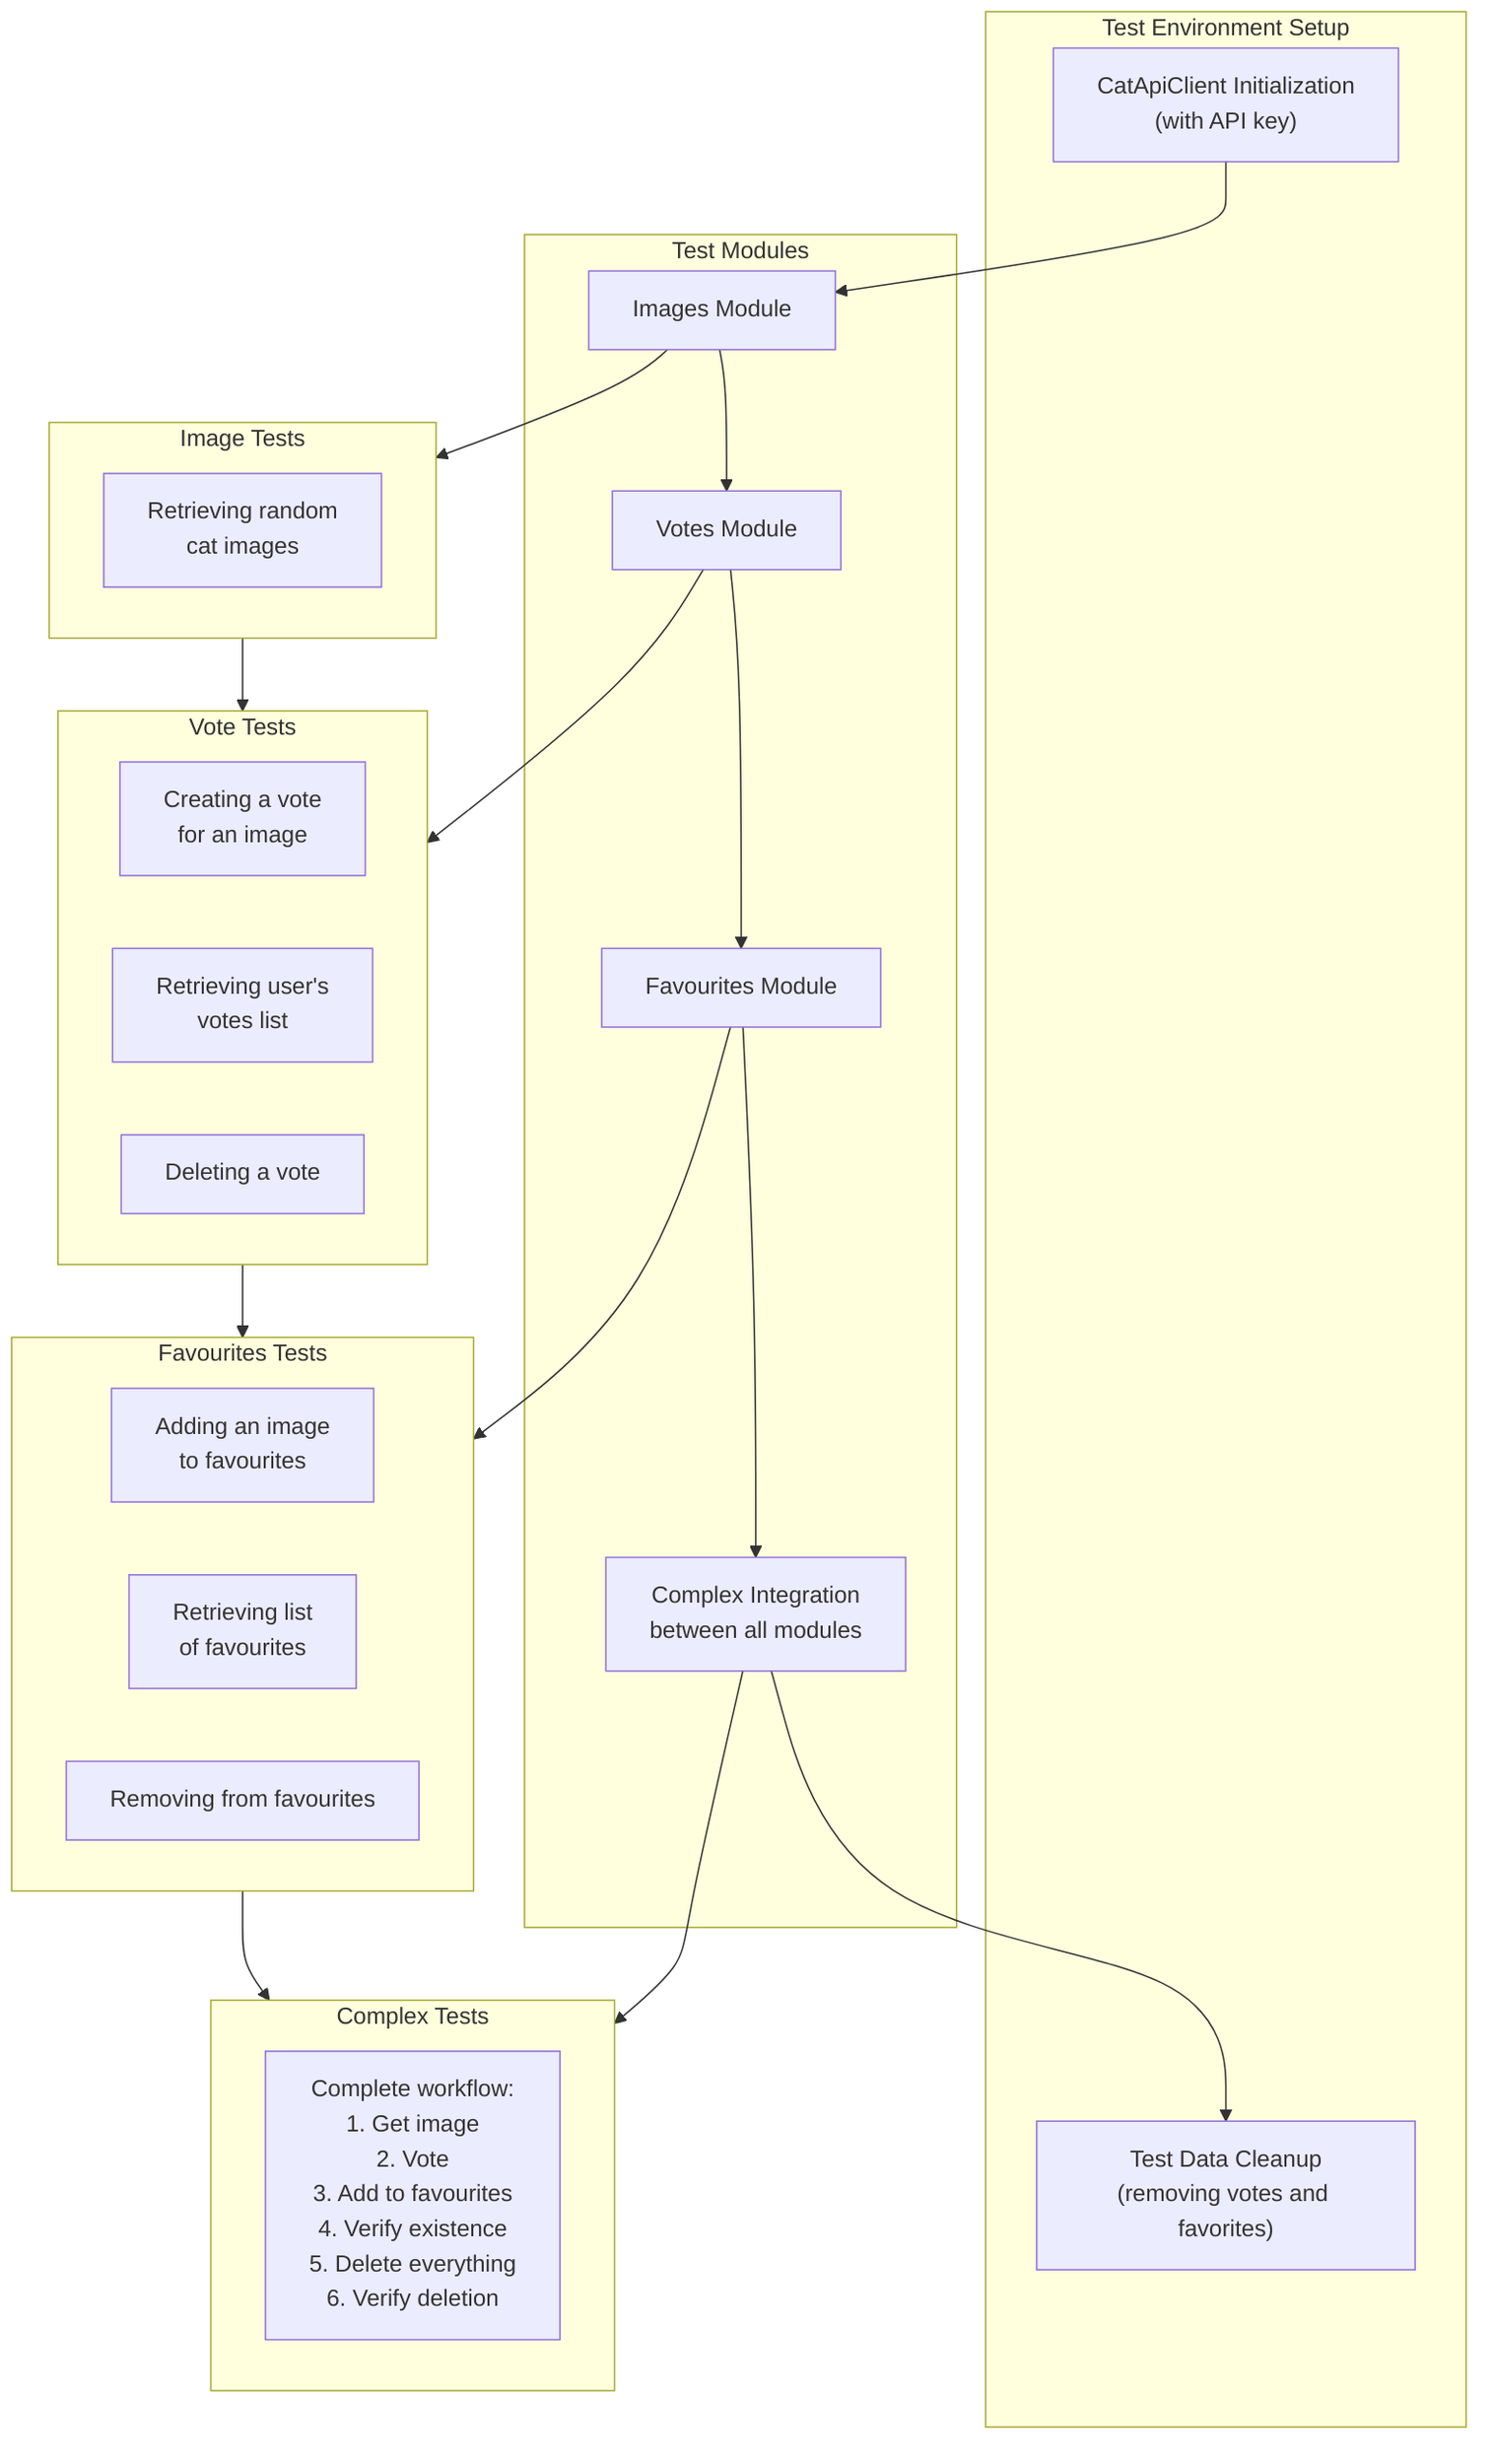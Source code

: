 flowchart TB
    subgraph Setup["Test Environment Setup"]
        Init["CatApiClient Initialization\n(with API key)"]
        Cleanup["Test Data Cleanup\n(removing votes and favorites)"]
    end

    subgraph TestModules["Test Modules"]
        ImagesModule["Images Module"]
        VotesModule["Votes Module"]
        FavouritesModule["Favourites Module"]
        ComplexIntegration["Complex Integration\nbetween all modules"]
    end

    subgraph ImagesTests["Image Tests"]
        GetRandomImages["Retrieving random\ncat images"]
    end

    subgraph VotesTests["Vote Tests"]
        CreateVote["Creating a vote\nfor an image"]
        GetVotes["Retrieving user's\nvotes list"]
        DeleteVote["Deleting a vote"]
    end

    subgraph FavouritesTests["Favourites Tests"]
        AddToFavourites["Adding an image\nto favourites"]
        GetFavourites["Retrieving list\nof favourites"]
        DeleteFavourite["Removing from favourites"]
    end

    subgraph ComplexTests["Complex Tests"]
        FullWorkflow["Complete workflow:\n1. Get image\n2. Vote\n3. Add to favourites\n4. Verify existence\n5. Delete everything\n6. Verify deletion"]
    end

    Init --> ImagesModule
    ImagesModule --> VotesModule
    VotesModule --> FavouritesModule
    FavouritesModule --> ComplexIntegration
    ComplexIntegration --> Cleanup

    ImagesModule --> ImagesTests
    VotesModule --> VotesTests
    FavouritesModule --> FavouritesTests
    ComplexIntegration --> ComplexTests

    ImagesTests --> VotesTests
    VotesTests --> FavouritesTests
    FavouritesTests --> ComplexTests